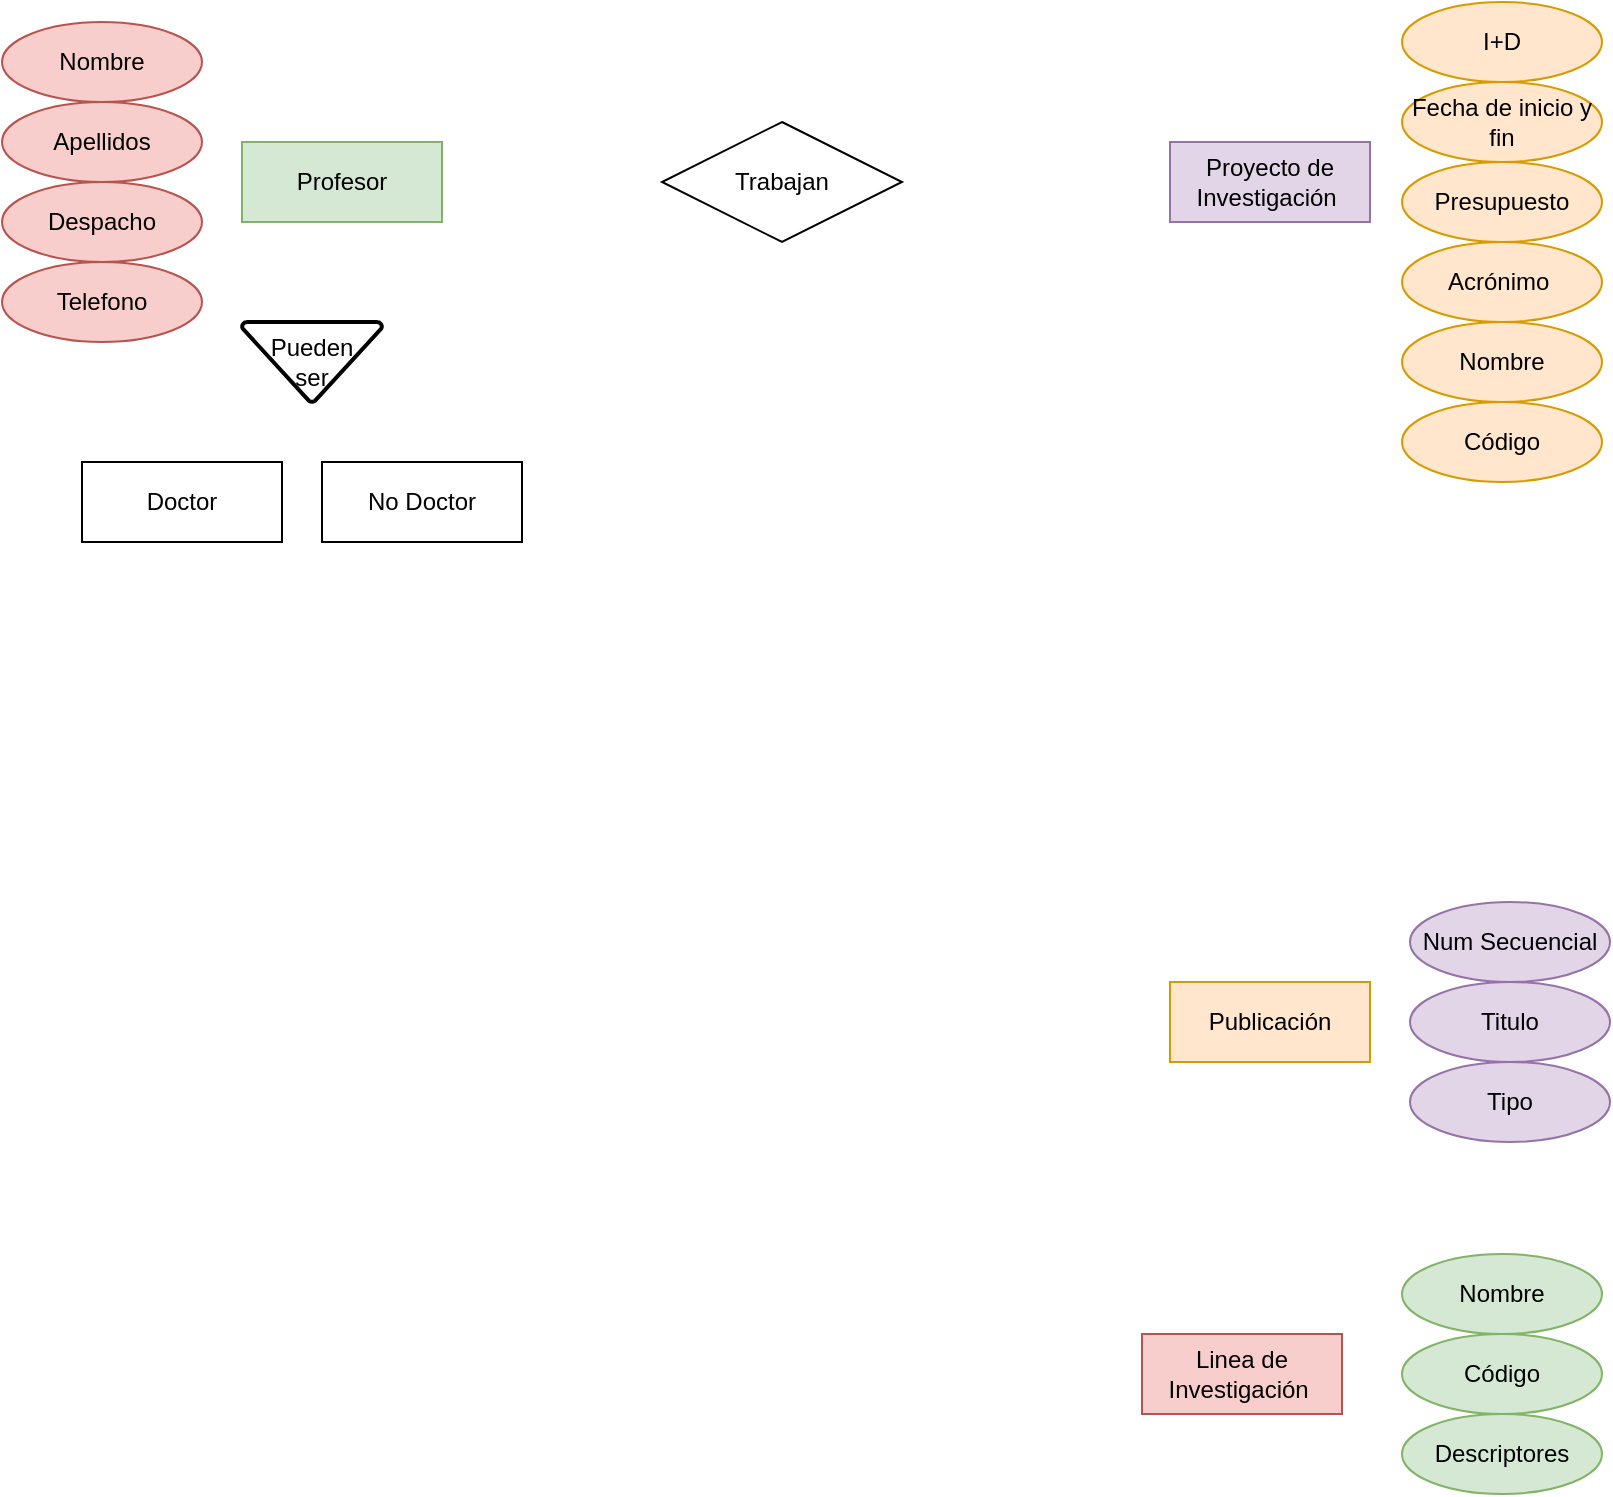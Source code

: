 <mxfile version="26.0.16">
  <diagram name="Página-1" id="NoCARHpw3OgLoDmp_JDq">
    <mxGraphModel dx="1434" dy="772" grid="1" gridSize="10" guides="1" tooltips="1" connect="1" arrows="1" fold="1" page="1" pageScale="1" pageWidth="827" pageHeight="1169" math="0" shadow="0">
      <root>
        <mxCell id="0" />
        <mxCell id="1" parent="0" />
        <mxCell id="rB2gAjxSfu14zHGkf0-v-1" value="Profesor" style="whiteSpace=wrap;html=1;align=center;fillColor=#d5e8d4;strokeColor=#82b366;" parent="1" vertex="1">
          <mxGeometry x="130" y="80" width="100" height="40" as="geometry" />
        </mxCell>
        <mxCell id="rB2gAjxSfu14zHGkf0-v-2" value="Proyecto de Investigación&amp;nbsp;" style="whiteSpace=wrap;html=1;align=center;fillColor=#e1d5e7;strokeColor=#9673a6;" parent="1" vertex="1">
          <mxGeometry x="594" y="80" width="100" height="40" as="geometry" />
        </mxCell>
        <mxCell id="rB2gAjxSfu14zHGkf0-v-3" value="Publicación" style="whiteSpace=wrap;html=1;align=center;fillColor=#ffe6cc;strokeColor=#d79b00;" parent="1" vertex="1">
          <mxGeometry x="594" y="500" width="100" height="40" as="geometry" />
        </mxCell>
        <mxCell id="rB2gAjxSfu14zHGkf0-v-4" value="Linea de Investigación&amp;nbsp;" style="whiteSpace=wrap;html=1;align=center;fillColor=#f8cecc;strokeColor=#b85450;" parent="1" vertex="1">
          <mxGeometry x="580" y="676" width="100" height="40" as="geometry" />
        </mxCell>
        <mxCell id="wkZoie4-NHNS3btKvch2-1" value="Nombre" style="ellipse;whiteSpace=wrap;html=1;align=center;fillColor=#f8cecc;strokeColor=#b85450;" vertex="1" parent="1">
          <mxGeometry x="10" y="20" width="100" height="40" as="geometry" />
        </mxCell>
        <mxCell id="wkZoie4-NHNS3btKvch2-2" value="Telefono" style="ellipse;whiteSpace=wrap;html=1;align=center;fillColor=#f8cecc;strokeColor=#b85450;" vertex="1" parent="1">
          <mxGeometry x="10" y="140" width="100" height="40" as="geometry" />
        </mxCell>
        <mxCell id="wkZoie4-NHNS3btKvch2-3" value="Despacho" style="ellipse;whiteSpace=wrap;html=1;align=center;fillColor=#f8cecc;strokeColor=#b85450;" vertex="1" parent="1">
          <mxGeometry x="10" y="100" width="100" height="40" as="geometry" />
        </mxCell>
        <mxCell id="wkZoie4-NHNS3btKvch2-4" value="Apellidos" style="ellipse;whiteSpace=wrap;html=1;align=center;fillColor=#f8cecc;strokeColor=#b85450;" vertex="1" parent="1">
          <mxGeometry x="10" y="60" width="100" height="40" as="geometry" />
        </mxCell>
        <mxCell id="wkZoie4-NHNS3btKvch2-6" value="Código" style="ellipse;whiteSpace=wrap;html=1;align=center;fillColor=#d5e8d4;strokeColor=#82b366;" vertex="1" parent="1">
          <mxGeometry x="710" y="676" width="100" height="40" as="geometry" />
        </mxCell>
        <mxCell id="wkZoie4-NHNS3btKvch2-7" value="Nombre" style="ellipse;whiteSpace=wrap;html=1;align=center;fillColor=#d5e8d4;strokeColor=#82b366;" vertex="1" parent="1">
          <mxGeometry x="710" y="636" width="100" height="40" as="geometry" />
        </mxCell>
        <mxCell id="wkZoie4-NHNS3btKvch2-8" value="Descriptores" style="ellipse;whiteSpace=wrap;html=1;align=center;fillColor=#d5e8d4;strokeColor=#82b366;" vertex="1" parent="1">
          <mxGeometry x="710" y="716" width="100" height="40" as="geometry" />
        </mxCell>
        <mxCell id="wkZoie4-NHNS3btKvch2-10" value="Código" style="ellipse;whiteSpace=wrap;html=1;align=center;fillColor=#ffe6cc;strokeColor=#d79b00;" vertex="1" parent="1">
          <mxGeometry x="710" y="210" width="100" height="40" as="geometry" />
        </mxCell>
        <mxCell id="wkZoie4-NHNS3btKvch2-11" value="Nombre" style="ellipse;whiteSpace=wrap;html=1;align=center;fillColor=#ffe6cc;strokeColor=#d79b00;" vertex="1" parent="1">
          <mxGeometry x="710" y="170" width="100" height="40" as="geometry" />
        </mxCell>
        <mxCell id="wkZoie4-NHNS3btKvch2-12" value="Acrónimo&amp;nbsp;" style="ellipse;whiteSpace=wrap;html=1;align=center;fillColor=#ffe6cc;strokeColor=#d79b00;" vertex="1" parent="1">
          <mxGeometry x="710" y="130" width="100" height="40" as="geometry" />
        </mxCell>
        <mxCell id="wkZoie4-NHNS3btKvch2-13" value="Presupuesto&lt;span style=&quot;color: rgba(0, 0, 0, 0); font-family: monospace; font-size: 0px; text-align: start; text-wrap-mode: nowrap;&quot;&gt;%3CmxGraphModel%3E%3Croot%3E%3CmxCell%20id%3D%220%22%2F%3E%3CmxCell%20id%3D%221%22%20parent%3D%220%22%2F%3E%3CmxCell%20id%3D%222%22%20value%3D%22Attribute%22%20style%3D%22ellipse%3BwhiteSpace%3Dwrap%3Bhtml%3D1%3Balign%3Dcenter%3B%22%20vertex%3D%221%22%20parent%3D%221%22%3E%3CmxGeometry%20x%3D%22360%22%20y%3D%22670%22%20width%3D%22100%22%20height%3D%2240%22%20as%3D%22geometry%22%2F%3E%3C%2FmxCell%3E%3C%2Froot%3E%3C%2FmxGraphModel%3E&lt;/span&gt;" style="ellipse;whiteSpace=wrap;html=1;align=center;fillColor=#ffe6cc;strokeColor=#d79b00;" vertex="1" parent="1">
          <mxGeometry x="710" y="90" width="100" height="40" as="geometry" />
        </mxCell>
        <mxCell id="wkZoie4-NHNS3btKvch2-14" value="Fecha de inicio y fin" style="ellipse;whiteSpace=wrap;html=1;align=center;fillColor=#ffe6cc;strokeColor=#d79b00;" vertex="1" parent="1">
          <mxGeometry x="710" y="50" width="100" height="40" as="geometry" />
        </mxCell>
        <mxCell id="wkZoie4-NHNS3btKvch2-15" value="I+D" style="ellipse;whiteSpace=wrap;html=1;align=center;fillColor=#ffe6cc;strokeColor=#d79b00;" vertex="1" parent="1">
          <mxGeometry x="710" y="10" width="100" height="40" as="geometry" />
        </mxCell>
        <mxCell id="wkZoie4-NHNS3btKvch2-19" value="Num Secuencial" style="ellipse;whiteSpace=wrap;html=1;align=center;fillColor=#e1d5e7;strokeColor=#9673a6;" vertex="1" parent="1">
          <mxGeometry x="714" y="460" width="100" height="40" as="geometry" />
        </mxCell>
        <mxCell id="wkZoie4-NHNS3btKvch2-21" value="Titulo" style="ellipse;whiteSpace=wrap;html=1;align=center;fillColor=#e1d5e7;strokeColor=#9673a6;" vertex="1" parent="1">
          <mxGeometry x="714" y="500" width="100" height="40" as="geometry" />
        </mxCell>
        <mxCell id="wkZoie4-NHNS3btKvch2-22" value="Tipo" style="ellipse;whiteSpace=wrap;html=1;align=center;fillColor=#e1d5e7;strokeColor=#9673a6;" vertex="1" parent="1">
          <mxGeometry x="714" y="540" width="100" height="40" as="geometry" />
        </mxCell>
        <mxCell id="wkZoie4-NHNS3btKvch2-24" value="Pueden&lt;div&gt;ser&lt;/div&gt;" style="strokeWidth=2;html=1;shape=mxgraph.flowchart.merge_or_storage;whiteSpace=wrap;" vertex="1" parent="1">
          <mxGeometry x="130" y="170" width="70" height="40" as="geometry" />
        </mxCell>
        <mxCell id="wkZoie4-NHNS3btKvch2-31" value="Doctor" style="whiteSpace=wrap;html=1;align=center;" vertex="1" parent="1">
          <mxGeometry x="50" y="240" width="100" height="40" as="geometry" />
        </mxCell>
        <mxCell id="wkZoie4-NHNS3btKvch2-32" value="No Doctor" style="whiteSpace=wrap;html=1;align=center;" vertex="1" parent="1">
          <mxGeometry x="170" y="240" width="100" height="40" as="geometry" />
        </mxCell>
        <mxCell id="wkZoie4-NHNS3btKvch2-33" value="Trabajan" style="shape=rhombus;perimeter=rhombusPerimeter;whiteSpace=wrap;html=1;align=center;" vertex="1" parent="1">
          <mxGeometry x="340" y="70" width="120" height="60" as="geometry" />
        </mxCell>
      </root>
    </mxGraphModel>
  </diagram>
</mxfile>
